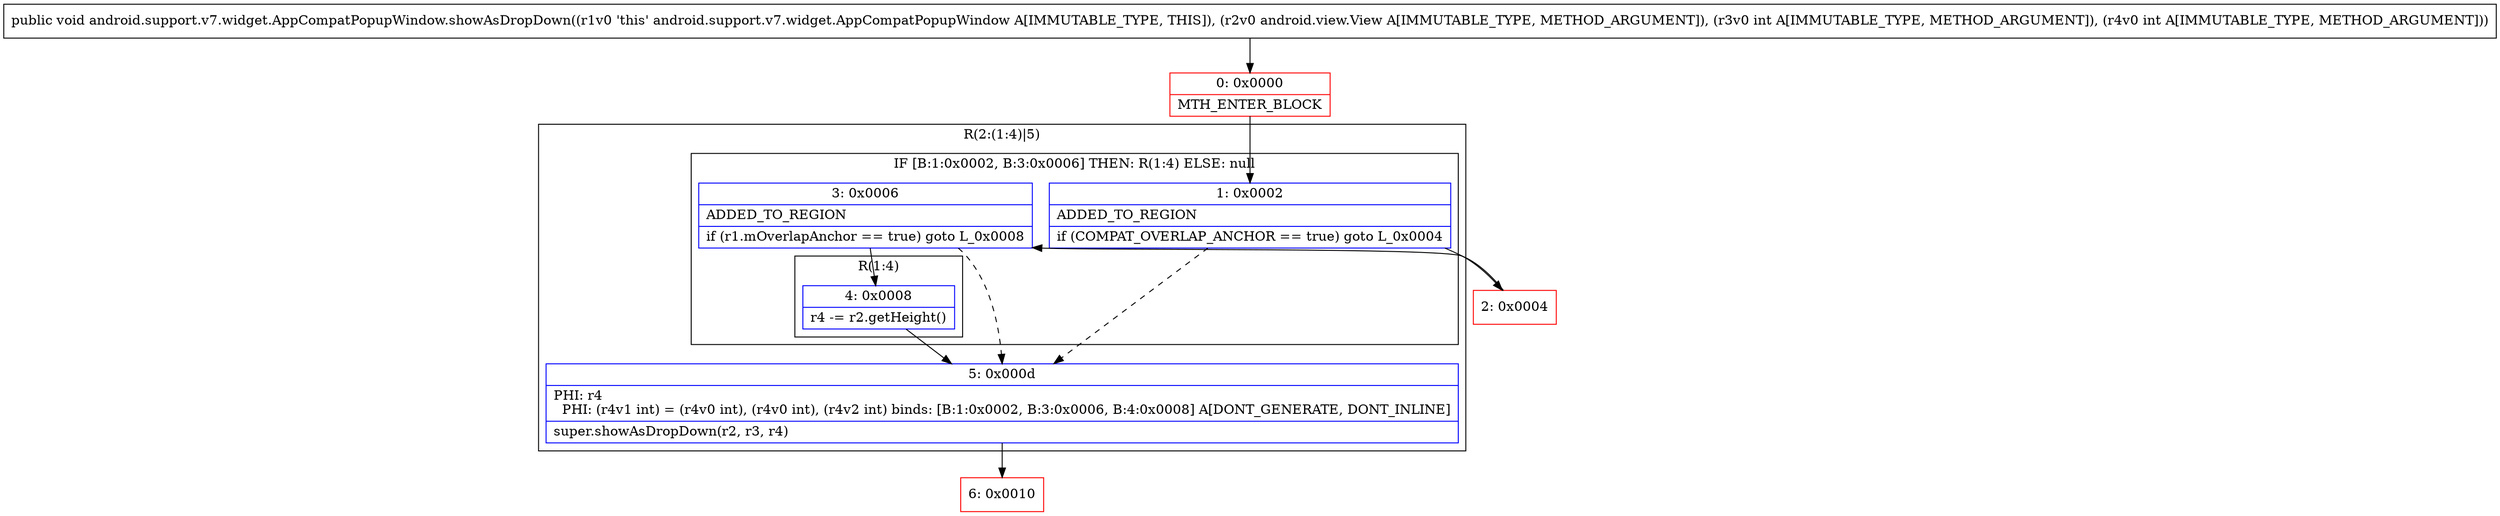 digraph "CFG forandroid.support.v7.widget.AppCompatPopupWindow.showAsDropDown(Landroid\/view\/View;II)V" {
subgraph cluster_Region_486322466 {
label = "R(2:(1:4)|5)";
node [shape=record,color=blue];
subgraph cluster_IfRegion_300520159 {
label = "IF [B:1:0x0002, B:3:0x0006] THEN: R(1:4) ELSE: null";
node [shape=record,color=blue];
Node_1 [shape=record,label="{1\:\ 0x0002|ADDED_TO_REGION\l|if (COMPAT_OVERLAP_ANCHOR == true) goto L_0x0004\l}"];
Node_3 [shape=record,label="{3\:\ 0x0006|ADDED_TO_REGION\l|if (r1.mOverlapAnchor == true) goto L_0x0008\l}"];
subgraph cluster_Region_6061592 {
label = "R(1:4)";
node [shape=record,color=blue];
Node_4 [shape=record,label="{4\:\ 0x0008|r4 \-= r2.getHeight()\l}"];
}
}
Node_5 [shape=record,label="{5\:\ 0x000d|PHI: r4 \l  PHI: (r4v1 int) = (r4v0 int), (r4v0 int), (r4v2 int) binds: [B:1:0x0002, B:3:0x0006, B:4:0x0008] A[DONT_GENERATE, DONT_INLINE]\l|super.showAsDropDown(r2, r3, r4)\l}"];
}
Node_0 [shape=record,color=red,label="{0\:\ 0x0000|MTH_ENTER_BLOCK\l}"];
Node_2 [shape=record,color=red,label="{2\:\ 0x0004}"];
Node_6 [shape=record,color=red,label="{6\:\ 0x0010}"];
MethodNode[shape=record,label="{public void android.support.v7.widget.AppCompatPopupWindow.showAsDropDown((r1v0 'this' android.support.v7.widget.AppCompatPopupWindow A[IMMUTABLE_TYPE, THIS]), (r2v0 android.view.View A[IMMUTABLE_TYPE, METHOD_ARGUMENT]), (r3v0 int A[IMMUTABLE_TYPE, METHOD_ARGUMENT]), (r4v0 int A[IMMUTABLE_TYPE, METHOD_ARGUMENT])) }"];
MethodNode -> Node_0;
Node_1 -> Node_2;
Node_1 -> Node_5[style=dashed];
Node_3 -> Node_4;
Node_3 -> Node_5[style=dashed];
Node_4 -> Node_5;
Node_5 -> Node_6;
Node_0 -> Node_1;
Node_2 -> Node_3;
}

